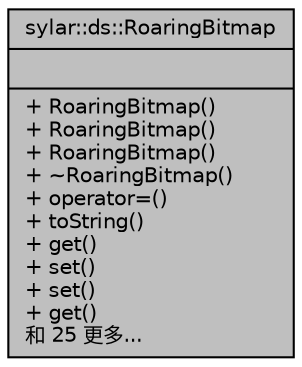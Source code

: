 digraph "sylar::ds::RoaringBitmap"
{
 // LATEX_PDF_SIZE
  edge [fontname="Helvetica",fontsize="10",labelfontname="Helvetica",labelfontsize="10"];
  node [fontname="Helvetica",fontsize="10",shape=record];
  Node1 [label="{sylar::ds::RoaringBitmap\n||+ RoaringBitmap()\l+ RoaringBitmap()\l+ RoaringBitmap()\l+ ~RoaringBitmap()\l+ operator=()\l+ toString()\l+ get()\l+ set()\l+ set()\l+ get()\l和 25 更多...\l}",height=0.2,width=0.4,color="black", fillcolor="grey75", style="filled", fontcolor="black",tooltip=" "];
}
